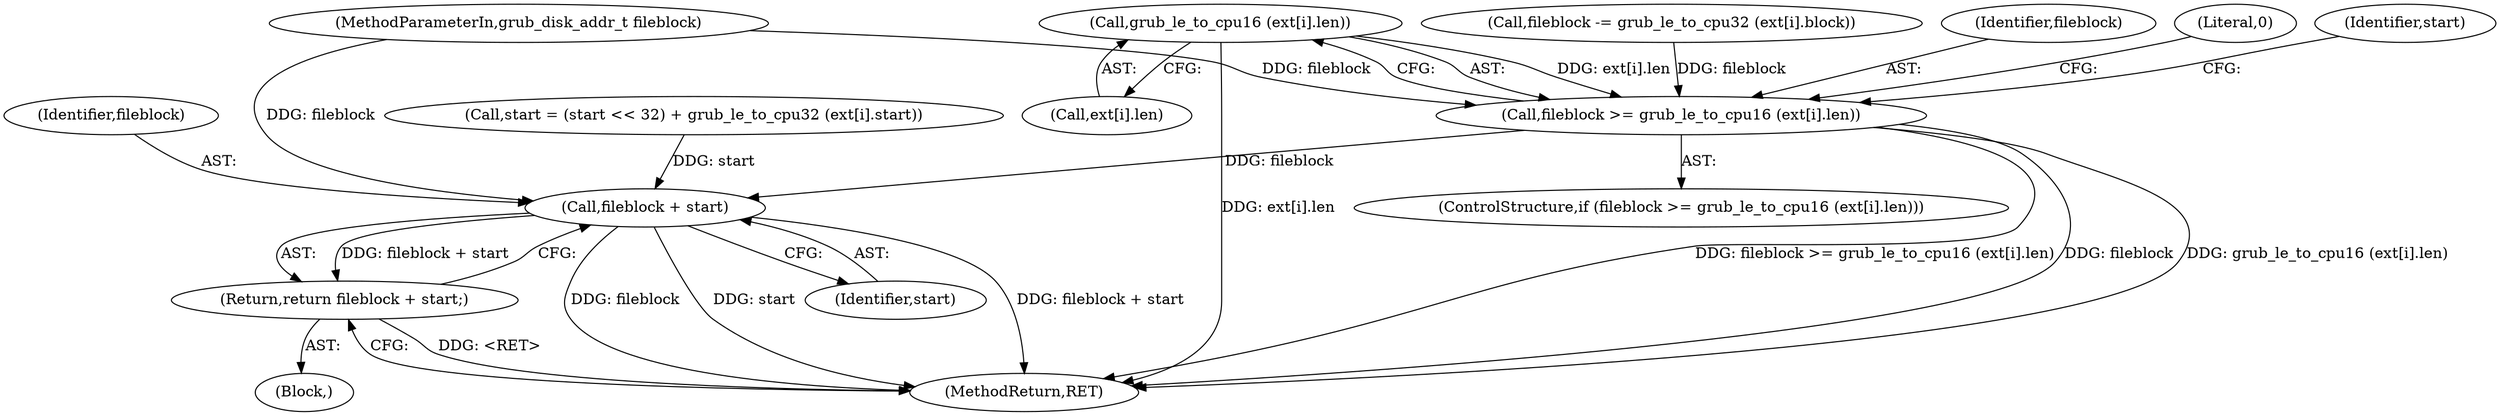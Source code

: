 digraph "0_radare2_65000a7fd9eea62359e6d6714f17b94a99a82edd_0@array" {
"1000218" [label="(Call,grub_le_to_cpu16 (ext[i].len))"];
"1000216" [label="(Call,fileblock >= grub_le_to_cpu16 (ext[i].len))"];
"1000250" [label="(Call,fileblock + start)"];
"1000249" [label="(Return,return fileblock + start;)"];
"1000252" [label="(Identifier,start)"];
"1000250" [label="(Call,fileblock + start)"];
"1000225" [label="(Literal,0)"];
"1000106" [label="(MethodParameterIn,grub_disk_addr_t fileblock)"];
"1000218" [label="(Call,grub_le_to_cpu16 (ext[i].len))"];
"1000251" [label="(Identifier,fileblock)"];
"1000429" [label="(MethodReturn,RET)"];
"1000230" [label="(Identifier,start)"];
"1000237" [label="(Call,start = (start << 32) + grub_le_to_cpu32 (ext[i].start))"];
"1000227" [label="(Block,)"];
"1000249" [label="(Return,return fileblock + start;)"];
"1000216" [label="(Call,fileblock >= grub_le_to_cpu16 (ext[i].len))"];
"1000219" [label="(Call,ext[i].len)"];
"1000207" [label="(Call,fileblock -= grub_le_to_cpu32 (ext[i].block))"];
"1000215" [label="(ControlStructure,if (fileblock >= grub_le_to_cpu16 (ext[i].len)))"];
"1000217" [label="(Identifier,fileblock)"];
"1000218" -> "1000216"  [label="AST: "];
"1000218" -> "1000219"  [label="CFG: "];
"1000219" -> "1000218"  [label="AST: "];
"1000216" -> "1000218"  [label="CFG: "];
"1000218" -> "1000429"  [label="DDG: ext[i].len"];
"1000218" -> "1000216"  [label="DDG: ext[i].len"];
"1000216" -> "1000215"  [label="AST: "];
"1000217" -> "1000216"  [label="AST: "];
"1000225" -> "1000216"  [label="CFG: "];
"1000230" -> "1000216"  [label="CFG: "];
"1000216" -> "1000429"  [label="DDG: fileblock >= grub_le_to_cpu16 (ext[i].len)"];
"1000216" -> "1000429"  [label="DDG: fileblock"];
"1000216" -> "1000429"  [label="DDG: grub_le_to_cpu16 (ext[i].len)"];
"1000207" -> "1000216"  [label="DDG: fileblock"];
"1000106" -> "1000216"  [label="DDG: fileblock"];
"1000216" -> "1000250"  [label="DDG: fileblock"];
"1000250" -> "1000249"  [label="AST: "];
"1000250" -> "1000252"  [label="CFG: "];
"1000251" -> "1000250"  [label="AST: "];
"1000252" -> "1000250"  [label="AST: "];
"1000249" -> "1000250"  [label="CFG: "];
"1000250" -> "1000429"  [label="DDG: fileblock"];
"1000250" -> "1000429"  [label="DDG: start"];
"1000250" -> "1000429"  [label="DDG: fileblock + start"];
"1000250" -> "1000249"  [label="DDG: fileblock + start"];
"1000106" -> "1000250"  [label="DDG: fileblock"];
"1000237" -> "1000250"  [label="DDG: start"];
"1000249" -> "1000227"  [label="AST: "];
"1000429" -> "1000249"  [label="CFG: "];
"1000249" -> "1000429"  [label="DDG: <RET>"];
}
